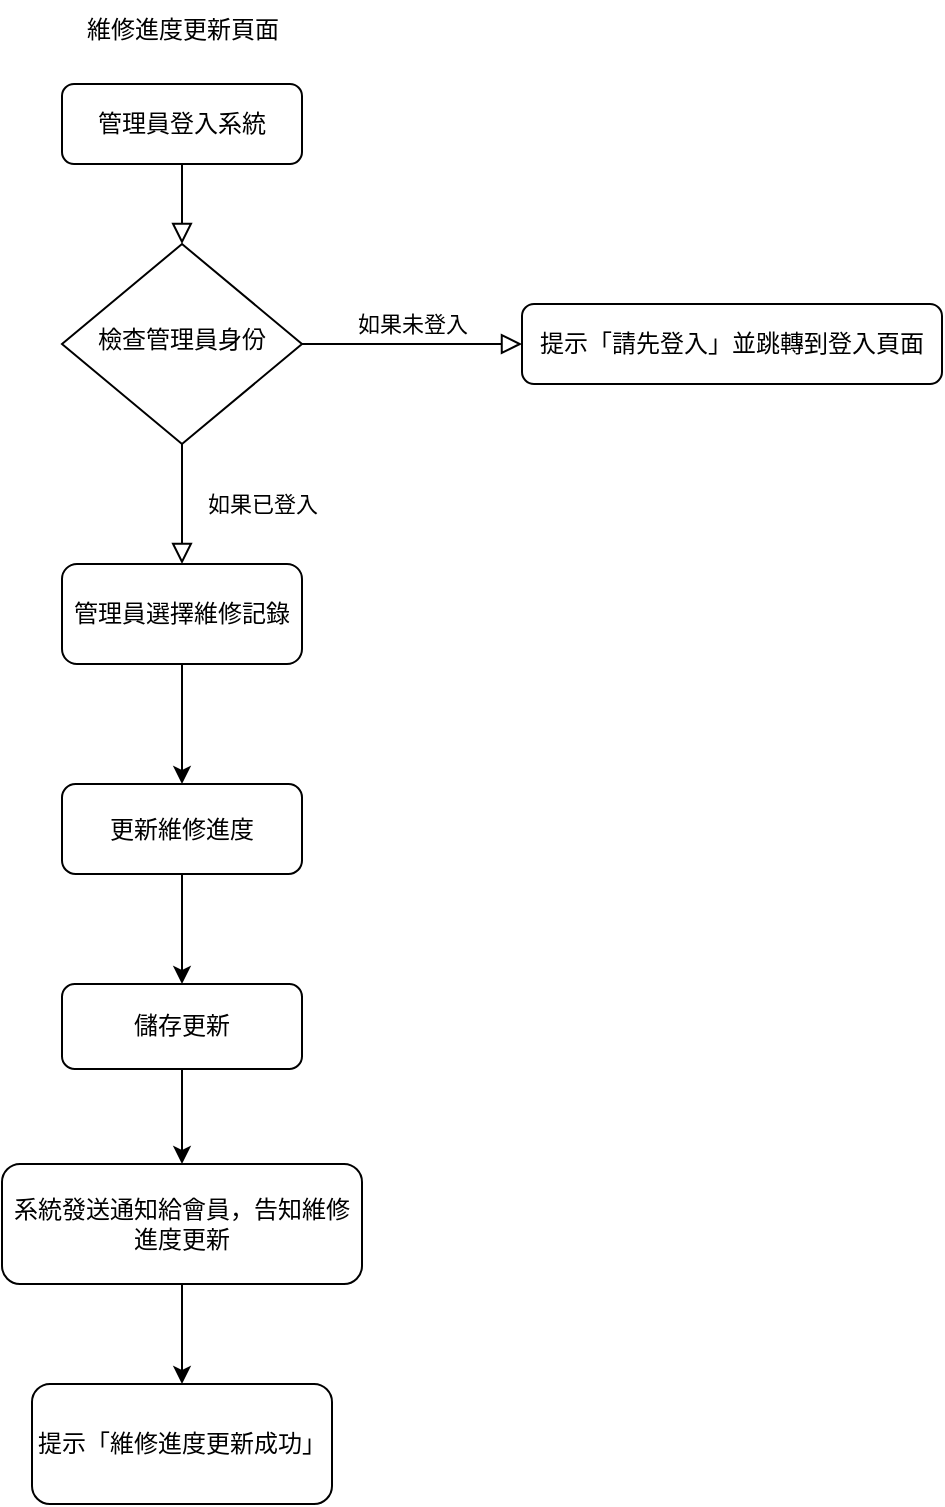 <mxfile version="24.7.16">
  <diagram id="C5RBs43oDa-KdzZeNtuy" name="Page-1">
    <mxGraphModel dx="1434" dy="782" grid="1" gridSize="10" guides="1" tooltips="1" connect="1" arrows="1" fold="1" page="1" pageScale="1" pageWidth="827" pageHeight="1169" math="0" shadow="0">
      <root>
        <mxCell id="WIyWlLk6GJQsqaUBKTNV-0" />
        <mxCell id="WIyWlLk6GJQsqaUBKTNV-1" parent="WIyWlLk6GJQsqaUBKTNV-0" />
        <mxCell id="jP0AgsPnReyfHHmiVdmg-0" value="&lt;div&gt;維修進度更新頁面&lt;/div&gt;" style="text;html=1;align=center;verticalAlign=middle;resizable=0;points=[];autosize=1;strokeColor=none;fillColor=none;" vertex="1" parent="WIyWlLk6GJQsqaUBKTNV-1">
          <mxGeometry x="160" y="38" width="120" height="30" as="geometry" />
        </mxCell>
        <mxCell id="jP0AgsPnReyfHHmiVdmg-1" value="" style="rounded=0;html=1;jettySize=auto;orthogonalLoop=1;fontSize=11;endArrow=block;endFill=0;endSize=8;strokeWidth=1;shadow=0;labelBackgroundColor=none;edgeStyle=orthogonalEdgeStyle;" edge="1" parent="WIyWlLk6GJQsqaUBKTNV-1" source="jP0AgsPnReyfHHmiVdmg-2" target="jP0AgsPnReyfHHmiVdmg-5">
          <mxGeometry relative="1" as="geometry" />
        </mxCell>
        <mxCell id="jP0AgsPnReyfHHmiVdmg-2" value="&lt;div&gt;管理員登入系統&lt;/div&gt;" style="rounded=1;whiteSpace=wrap;html=1;fontSize=12;glass=0;strokeWidth=1;shadow=0;" vertex="1" parent="WIyWlLk6GJQsqaUBKTNV-1">
          <mxGeometry x="160" y="80" width="120" height="40" as="geometry" />
        </mxCell>
        <mxCell id="jP0AgsPnReyfHHmiVdmg-3" value="&lt;div&gt;如果已登入&lt;/div&gt;" style="rounded=0;html=1;jettySize=auto;orthogonalLoop=1;fontSize=11;endArrow=block;endFill=0;endSize=8;strokeWidth=1;shadow=0;labelBackgroundColor=none;edgeStyle=orthogonalEdgeStyle;exitX=0.5;exitY=1;exitDx=0;exitDy=0;entryX=0.5;entryY=0;entryDx=0;entryDy=0;" edge="1" parent="WIyWlLk6GJQsqaUBKTNV-1" source="jP0AgsPnReyfHHmiVdmg-5" target="jP0AgsPnReyfHHmiVdmg-7">
          <mxGeometry y="40" relative="1" as="geometry">
            <mxPoint as="offset" />
            <mxPoint x="220" y="350" as="targetPoint" />
            <mxPoint x="220" y="300" as="sourcePoint" />
          </mxGeometry>
        </mxCell>
        <mxCell id="jP0AgsPnReyfHHmiVdmg-4" value="&lt;div&gt;如果未登入&lt;/div&gt;" style="edgeStyle=orthogonalEdgeStyle;rounded=0;html=1;jettySize=auto;orthogonalLoop=1;fontSize=11;endArrow=block;endFill=0;endSize=8;strokeWidth=1;shadow=0;labelBackgroundColor=none;" edge="1" parent="WIyWlLk6GJQsqaUBKTNV-1" source="jP0AgsPnReyfHHmiVdmg-5" target="jP0AgsPnReyfHHmiVdmg-6">
          <mxGeometry y="10" relative="1" as="geometry">
            <mxPoint as="offset" />
          </mxGeometry>
        </mxCell>
        <mxCell id="jP0AgsPnReyfHHmiVdmg-5" value="&lt;div&gt;檢查管理員身份&lt;/div&gt;" style="rhombus;whiteSpace=wrap;html=1;shadow=0;fontFamily=Helvetica;fontSize=12;align=center;strokeWidth=1;spacing=6;spacingTop=-4;" vertex="1" parent="WIyWlLk6GJQsqaUBKTNV-1">
          <mxGeometry x="160" y="160" width="120" height="100" as="geometry" />
        </mxCell>
        <mxCell id="jP0AgsPnReyfHHmiVdmg-6" value="&lt;div&gt;提示「請先登入」並跳轉到登入頁面&lt;/div&gt;" style="rounded=1;whiteSpace=wrap;html=1;fontSize=12;glass=0;strokeWidth=1;shadow=0;" vertex="1" parent="WIyWlLk6GJQsqaUBKTNV-1">
          <mxGeometry x="390" y="190" width="210" height="40" as="geometry" />
        </mxCell>
        <mxCell id="jP0AgsPnReyfHHmiVdmg-9" value="" style="edgeStyle=orthogonalEdgeStyle;rounded=0;orthogonalLoop=1;jettySize=auto;html=1;" edge="1" parent="WIyWlLk6GJQsqaUBKTNV-1" source="jP0AgsPnReyfHHmiVdmg-7" target="jP0AgsPnReyfHHmiVdmg-8">
          <mxGeometry relative="1" as="geometry" />
        </mxCell>
        <mxCell id="jP0AgsPnReyfHHmiVdmg-7" value="&lt;div&gt;管理員選擇維修記錄&lt;/div&gt;" style="rounded=1;whiteSpace=wrap;html=1;" vertex="1" parent="WIyWlLk6GJQsqaUBKTNV-1">
          <mxGeometry x="160" y="320" width="120" height="50" as="geometry" />
        </mxCell>
        <mxCell id="jP0AgsPnReyfHHmiVdmg-12" value="" style="edgeStyle=orthogonalEdgeStyle;rounded=0;orthogonalLoop=1;jettySize=auto;html=1;" edge="1" parent="WIyWlLk6GJQsqaUBKTNV-1" source="jP0AgsPnReyfHHmiVdmg-8" target="jP0AgsPnReyfHHmiVdmg-11">
          <mxGeometry relative="1" as="geometry" />
        </mxCell>
        <mxCell id="jP0AgsPnReyfHHmiVdmg-8" value="&lt;div&gt;更新維修進度&lt;/div&gt;" style="rounded=1;whiteSpace=wrap;html=1;" vertex="1" parent="WIyWlLk6GJQsqaUBKTNV-1">
          <mxGeometry x="160" y="430" width="120" height="45" as="geometry" />
        </mxCell>
        <mxCell id="jP0AgsPnReyfHHmiVdmg-14" value="" style="edgeStyle=orthogonalEdgeStyle;rounded=0;orthogonalLoop=1;jettySize=auto;html=1;" edge="1" parent="WIyWlLk6GJQsqaUBKTNV-1" source="jP0AgsPnReyfHHmiVdmg-11" target="jP0AgsPnReyfHHmiVdmg-13">
          <mxGeometry relative="1" as="geometry" />
        </mxCell>
        <mxCell id="jP0AgsPnReyfHHmiVdmg-11" value="&lt;div&gt;儲存更新&lt;/div&gt;" style="rounded=1;whiteSpace=wrap;html=1;" vertex="1" parent="WIyWlLk6GJQsqaUBKTNV-1">
          <mxGeometry x="160" y="530" width="120" height="42.5" as="geometry" />
        </mxCell>
        <mxCell id="jP0AgsPnReyfHHmiVdmg-16" value="" style="edgeStyle=orthogonalEdgeStyle;rounded=0;orthogonalLoop=1;jettySize=auto;html=1;" edge="1" parent="WIyWlLk6GJQsqaUBKTNV-1" source="jP0AgsPnReyfHHmiVdmg-13" target="jP0AgsPnReyfHHmiVdmg-15">
          <mxGeometry relative="1" as="geometry" />
        </mxCell>
        <mxCell id="jP0AgsPnReyfHHmiVdmg-13" value="&lt;div&gt;系統發送通知給會員，告知維修進度更新&lt;/div&gt;" style="rounded=1;whiteSpace=wrap;html=1;" vertex="1" parent="WIyWlLk6GJQsqaUBKTNV-1">
          <mxGeometry x="130" y="620" width="180" height="60" as="geometry" />
        </mxCell>
        <mxCell id="jP0AgsPnReyfHHmiVdmg-15" value="&lt;div&gt;提示「維修進度更新成功」&lt;/div&gt;" style="rounded=1;whiteSpace=wrap;html=1;" vertex="1" parent="WIyWlLk6GJQsqaUBKTNV-1">
          <mxGeometry x="145" y="730" width="150" height="60" as="geometry" />
        </mxCell>
      </root>
    </mxGraphModel>
  </diagram>
</mxfile>
